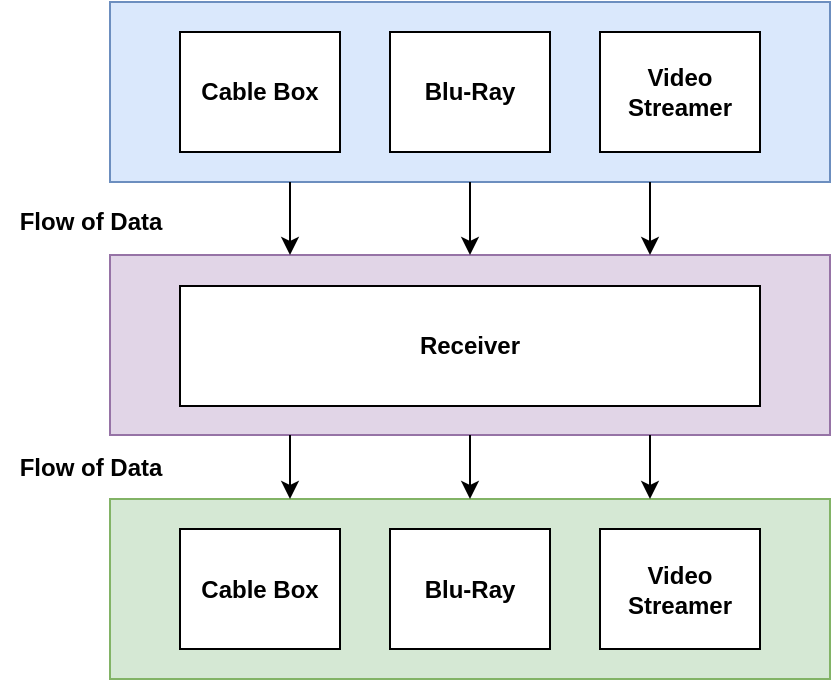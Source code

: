 <mxfile version="10.9.4" type="github"><diagram id="zwtY3Cs3gUfw7WYoo_l1" name="Page-1"><mxGraphModel dx="1186" dy="663" grid="1" gridSize="10" guides="1" tooltips="1" connect="1" arrows="1" fold="1" page="1" pageScale="1" pageWidth="850" pageHeight="1100" math="0" shadow="0"><root><mxCell id="0"/><mxCell id="1" parent="0"/><mxCell id="o1_kEhiFKqbM0BAruPrr-1" value="" style="rounded=0;whiteSpace=wrap;html=1;fillColor=#d5e8d4;strokeColor=#82b366;" vertex="1" parent="1"><mxGeometry x="245" y="318.5" width="360" height="90" as="geometry"/></mxCell><mxCell id="o1_kEhiFKqbM0BAruPrr-2" value="" style="rounded=0;whiteSpace=wrap;html=1;fillColor=#dae8fc;strokeColor=#6c8ebf;" vertex="1" parent="1"><mxGeometry x="245" y="70" width="360" height="90" as="geometry"/></mxCell><mxCell id="o1_kEhiFKqbM0BAruPrr-3" value="" style="rounded=0;whiteSpace=wrap;html=1;fillColor=#e1d5e7;strokeColor=#9673a6;" vertex="1" parent="1"><mxGeometry x="245" y="196.5" width="360" height="90" as="geometry"/></mxCell><mxCell id="o1_kEhiFKqbM0BAruPrr-4" value="&lt;b&gt;Cable Box&lt;/b&gt;" style="rounded=0;whiteSpace=wrap;html=1;" vertex="1" parent="1"><mxGeometry x="280" y="85" width="80" height="60" as="geometry"/></mxCell><mxCell id="o1_kEhiFKqbM0BAruPrr-5" value="" style="edgeStyle=orthogonalEdgeStyle;rounded=0;orthogonalLoop=1;jettySize=auto;html=1;entryX=0.5;entryY=0;entryDx=0;entryDy=0;exitX=0.5;exitY=1;exitDx=0;exitDy=0;" edge="1" parent="1" source="o1_kEhiFKqbM0BAruPrr-2" target="o1_kEhiFKqbM0BAruPrr-3"><mxGeometry relative="1" as="geometry"><mxPoint x="425" y="170" as="sourcePoint"/><mxPoint x="425" y="190" as="targetPoint"/></mxGeometry></mxCell><mxCell id="o1_kEhiFKqbM0BAruPrr-6" value="&lt;b&gt;Blu-Ray&lt;/b&gt;" style="rounded=0;whiteSpace=wrap;html=1;" vertex="1" parent="1"><mxGeometry x="385" y="85" width="80" height="60" as="geometry"/></mxCell><mxCell id="o1_kEhiFKqbM0BAruPrr-7" value="&lt;b&gt;Video Streamer&lt;/b&gt;" style="rounded=0;whiteSpace=wrap;html=1;" vertex="1" parent="1"><mxGeometry x="490" y="85" width="80" height="60" as="geometry"/></mxCell><mxCell id="o1_kEhiFKqbM0BAruPrr-8" value="&lt;b&gt;Cable Box&lt;/b&gt;" style="rounded=0;whiteSpace=wrap;html=1;" vertex="1" parent="1"><mxGeometry x="280" y="333.5" width="80" height="60" as="geometry"/></mxCell><mxCell id="o1_kEhiFKqbM0BAruPrr-9" value="&lt;b&gt;Blu-Ray&lt;/b&gt;" style="rounded=0;whiteSpace=wrap;html=1;" vertex="1" parent="1"><mxGeometry x="385" y="333.5" width="80" height="60" as="geometry"/></mxCell><mxCell id="o1_kEhiFKqbM0BAruPrr-10" value="&lt;b&gt;Video Streamer&lt;/b&gt;" style="rounded=0;whiteSpace=wrap;html=1;" vertex="1" parent="1"><mxGeometry x="490" y="333.5" width="80" height="60" as="geometry"/></mxCell><mxCell id="o1_kEhiFKqbM0BAruPrr-11" value="&lt;b&gt;Receiver&lt;/b&gt;" style="rounded=0;whiteSpace=wrap;html=1;" vertex="1" parent="1"><mxGeometry x="280" y="212" width="290" height="60" as="geometry"/></mxCell><mxCell id="o1_kEhiFKqbM0BAruPrr-12" value="" style="endArrow=classic;html=1;exitX=0.25;exitY=1;exitDx=0;exitDy=0;entryX=0.25;entryY=0;entryDx=0;entryDy=0;" edge="1" parent="1" source="o1_kEhiFKqbM0BAruPrr-2" target="o1_kEhiFKqbM0BAruPrr-3"><mxGeometry width="50" height="50" relative="1" as="geometry"><mxPoint x="250" y="440" as="sourcePoint"/><mxPoint x="330" y="180" as="targetPoint"/></mxGeometry></mxCell><mxCell id="o1_kEhiFKqbM0BAruPrr-13" value="" style="endArrow=classic;html=1;exitX=0.75;exitY=1;exitDx=0;exitDy=0;entryX=0.75;entryY=0;entryDx=0;entryDy=0;" edge="1" parent="1" source="o1_kEhiFKqbM0BAruPrr-2" target="o1_kEhiFKqbM0BAruPrr-3"><mxGeometry width="50" height="50" relative="1" as="geometry"><mxPoint x="250" y="480" as="sourcePoint"/><mxPoint x="300" y="430" as="targetPoint"/></mxGeometry></mxCell><mxCell id="o1_kEhiFKqbM0BAruPrr-14" value="" style="endArrow=classic;html=1;exitX=0.25;exitY=1;exitDx=0;exitDy=0;entryX=0.25;entryY=0;entryDx=0;entryDy=0;" edge="1" parent="1" source="o1_kEhiFKqbM0BAruPrr-3" target="o1_kEhiFKqbM0BAruPrr-1"><mxGeometry width="50" height="50" relative="1" as="geometry"><mxPoint x="250" y="480" as="sourcePoint"/><mxPoint x="300" y="430" as="targetPoint"/></mxGeometry></mxCell><mxCell id="o1_kEhiFKqbM0BAruPrr-15" value="" style="endArrow=classic;html=1;exitX=0.5;exitY=1;exitDx=0;exitDy=0;entryX=0.5;entryY=0;entryDx=0;entryDy=0;" edge="1" parent="1" source="o1_kEhiFKqbM0BAruPrr-3" target="o1_kEhiFKqbM0BAruPrr-1"><mxGeometry width="50" height="50" relative="1" as="geometry"><mxPoint x="250" y="480" as="sourcePoint"/><mxPoint x="300" y="430" as="targetPoint"/></mxGeometry></mxCell><mxCell id="o1_kEhiFKqbM0BAruPrr-16" value="" style="endArrow=classic;html=1;exitX=0.75;exitY=1;exitDx=0;exitDy=0;entryX=0.75;entryY=0;entryDx=0;entryDy=0;" edge="1" parent="1" source="o1_kEhiFKqbM0BAruPrr-3" target="o1_kEhiFKqbM0BAruPrr-1"><mxGeometry width="50" height="50" relative="1" as="geometry"><mxPoint x="250" y="480" as="sourcePoint"/><mxPoint x="300" y="430" as="targetPoint"/></mxGeometry></mxCell><mxCell id="o1_kEhiFKqbM0BAruPrr-17" value="&lt;b&gt;Flow of Data&lt;/b&gt;" style="text;html=1;resizable=0;autosize=1;align=center;verticalAlign=middle;points=[];fillColor=none;strokeColor=none;rounded=0;" vertex="1" parent="1"><mxGeometry x="190" y="170" width="90" height="20" as="geometry"/></mxCell><mxCell id="o1_kEhiFKqbM0BAruPrr-18" value="&lt;b&gt;Flow of Data&lt;/b&gt;" style="text;html=1;resizable=0;autosize=1;align=center;verticalAlign=middle;points=[];fillColor=none;strokeColor=none;rounded=0;" vertex="1" parent="1"><mxGeometry x="190" y="292.5" width="90" height="20" as="geometry"/></mxCell></root></mxGraphModel></diagram></mxfile>